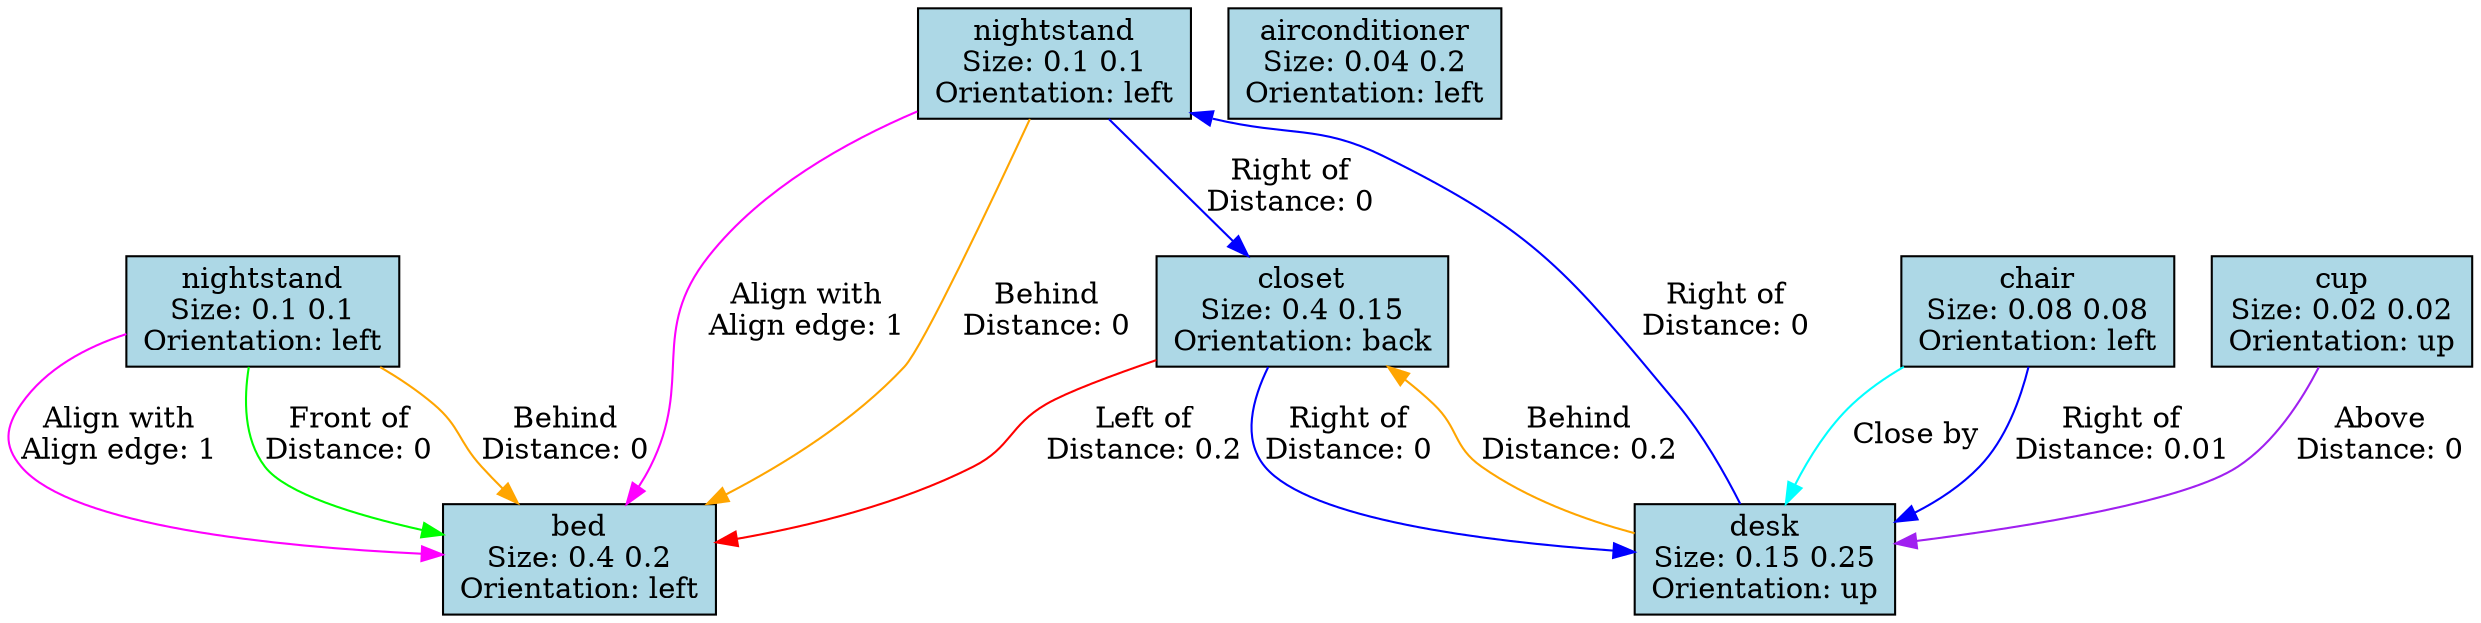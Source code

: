 digraph G {
0[label="bed\nSize: 0.4 0.2\nOrientation: left", shape=rect, style=filled, fillcolor="lightblue", width=0.4, height=0.2];
1[label="nightstand\nSize: 0.1 0.1\nOrientation: left", shape=rect, style=filled, fillcolor="lightblue", width=0.1, height=0.1];
2[label="nightstand\nSize: 0.1 0.1\nOrientation: left", shape=rect, style=filled, fillcolor="lightblue", width=0.1, height=0.1];
3[label="closet\nSize: 0.4 0.15\nOrientation: back", shape=rect, style=filled, fillcolor="lightblue", width=0.4, height=0.15];
4[label="desk\nSize: 0.15 0.25\nOrientation: up", shape=rect, style=filled, fillcolor="lightblue", width=0.15, height=0.25];
5[label="chair\nSize: 0.08 0.08\nOrientation: left", shape=rect, style=filled, fillcolor="lightblue", width=0.08, height=0.08];
6[label="airconditioner\nSize: 0.04 0.2\nOrientation: left", shape=rect, style=filled, fillcolor="lightblue", width=0.04, height=0.2];
7[label="cup\nSize: 0.02 0.02\nOrientation: up", shape=rect, style=filled, fillcolor="lightblue", width=0.02, height=0.02];
1->0 [label="Align with\nAlign edge: 1\n", color="magenta"];
1->0 [label="Front of\nDistance: 0\n", color="green"];
1->0 [label="Behind\nDistance: 0\n", color="orange"];
2->0 [label="Align with\nAlign edge: 1\n", color="magenta"];
2->0 [label="Behind\nDistance: 0\n", color="orange"];
2->3 [label="Right of\nDistance: 0\n", color="blue"];
3->0 [label="Left of\nDistance: 0.2\n", color="red"];
3->4 [label="Right of\nDistance: 0\n", color="blue"];
4->3 [label="Behind\nDistance: 0.2\n", color="orange"];
4->2 [label="Right of\nDistance: 0\n", color="blue"];
5->4 [label="Close by\n", color="cyan"];
5->4 [label="Right of\nDistance: 0.01\n", color="blue"];
7->4 [label="Above\nDistance: 0\n", color="purple"];
}
